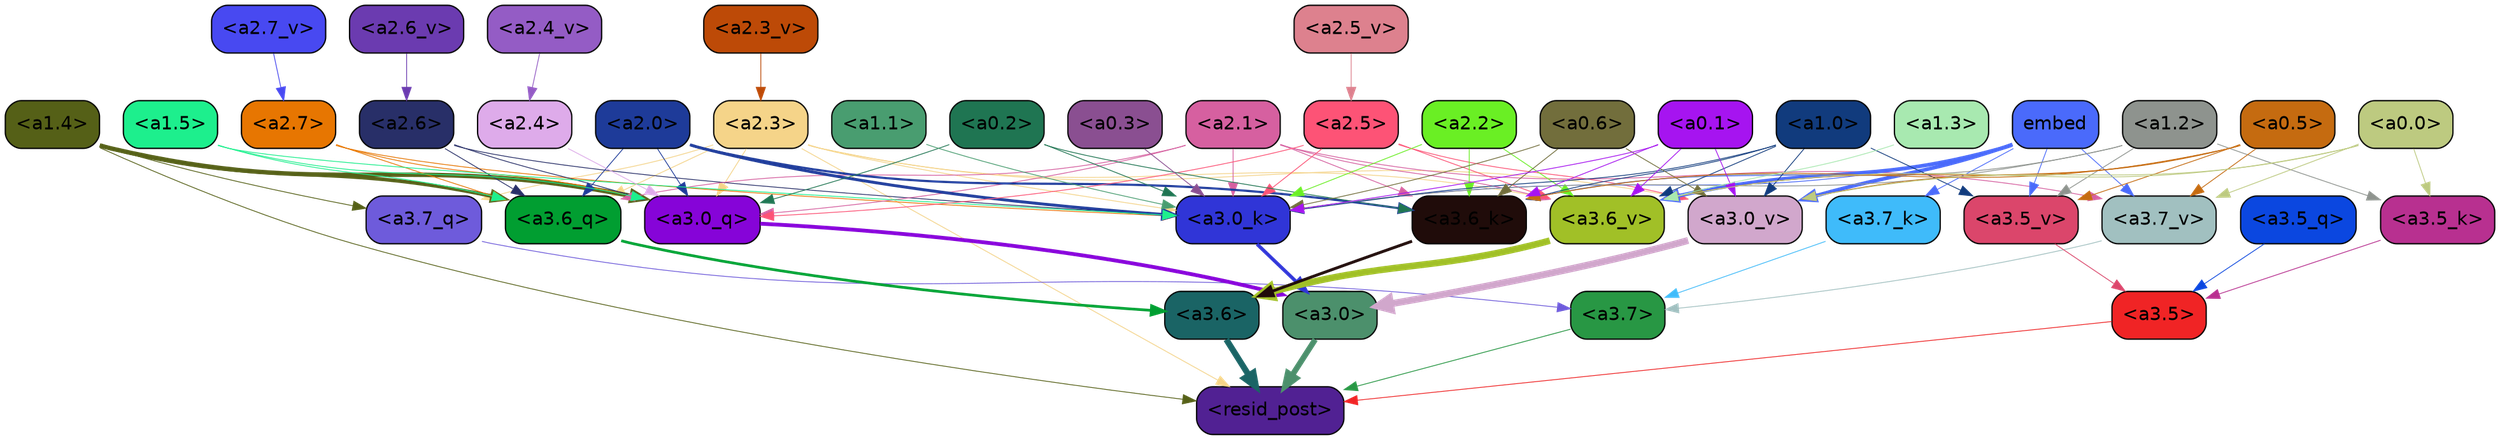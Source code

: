 strict digraph "" {
	graph [bgcolor=transparent,
		layout=dot,
		overlap=false,
		splines=true
	];
	"<a3.7>"	[color=black,
		fillcolor="#289744",
		fontname=Helvetica,
		shape=box,
		style="filled, rounded"];
	"<resid_post>"	[color=black,
		fillcolor="#512193",
		fontname=Helvetica,
		shape=box,
		style="filled, rounded"];
	"<a3.7>" -> "<resid_post>"	[color="#289744",
		penwidth=0.6239100098609924];
	"<a3.6>"	[color=black,
		fillcolor="#1a6465",
		fontname=Helvetica,
		shape=box,
		style="filled, rounded"];
	"<a3.6>" -> "<resid_post>"	[color="#1a6465",
		penwidth=4.569062113761902];
	"<a3.5>"	[color=black,
		fillcolor="#f02425",
		fontname=Helvetica,
		shape=box,
		style="filled, rounded"];
	"<a3.5>" -> "<resid_post>"	[color="#f02425",
		penwidth=0.6];
	"<a3.0>"	[color=black,
		fillcolor="#4c906c",
		fontname=Helvetica,
		shape=box,
		style="filled, rounded"];
	"<a3.0>" -> "<resid_post>"	[color="#4c906c",
		penwidth=4.283544182777405];
	"<a2.3>"	[color=black,
		fillcolor="#f5d489",
		fontname=Helvetica,
		shape=box,
		style="filled, rounded"];
	"<a2.3>" -> "<resid_post>"	[color="#f5d489",
		penwidth=0.6];
	"<a3.7_q>"	[color=black,
		fillcolor="#6e5bdb",
		fontname=Helvetica,
		shape=box,
		style="filled, rounded"];
	"<a2.3>" -> "<a3.7_q>"	[color="#f5d489",
		penwidth=0.6];
	"<a3.6_q>"	[color=black,
		fillcolor="#019e31",
		fontname=Helvetica,
		shape=box,
		style="filled, rounded"];
	"<a2.3>" -> "<a3.6_q>"	[color="#f5d489",
		penwidth=0.6];
	"<a3.0_q>"	[color=black,
		fillcolor="#8604d8",
		fontname=Helvetica,
		shape=box,
		style="filled, rounded"];
	"<a2.3>" -> "<a3.0_q>"	[color="#f5d489",
		penwidth=0.6];
	"<a3.0_k>"	[color=black,
		fillcolor="#3035d7",
		fontname=Helvetica,
		shape=box,
		style="filled, rounded"];
	"<a2.3>" -> "<a3.0_k>"	[color="#f5d489",
		penwidth=0.6];
	"<a3.6_v>"	[color=black,
		fillcolor="#a1c027",
		fontname=Helvetica,
		shape=box,
		style="filled, rounded"];
	"<a2.3>" -> "<a3.6_v>"	[color="#f5d489",
		penwidth=0.6];
	"<a3.0_v>"	[color=black,
		fillcolor="#d1a7cc",
		fontname=Helvetica,
		shape=box,
		style="filled, rounded"];
	"<a2.3>" -> "<a3.0_v>"	[color="#f5d489",
		penwidth=0.6];
	"<a1.4>"	[color=black,
		fillcolor="#556017",
		fontname=Helvetica,
		shape=box,
		style="filled, rounded"];
	"<a1.4>" -> "<resid_post>"	[color="#556017",
		penwidth=0.6];
	"<a1.4>" -> "<a3.7_q>"	[color="#556017",
		penwidth=0.6];
	"<a1.4>" -> "<a3.6_q>"	[color="#556017",
		penwidth=2.6908124685287476];
	"<a1.4>" -> "<a3.0_q>"	[color="#556017",
		penwidth=3.32076895236969];
	"<a3.7_q>" -> "<a3.7>"	[color="#6e5bdb",
		penwidth=0.6];
	"<a3.6_q>" -> "<a3.6>"	[color="#019e31",
		penwidth=2.03758105635643];
	"<a3.5_q>"	[color=black,
		fillcolor="#0b47e0",
		fontname=Helvetica,
		shape=box,
		style="filled, rounded"];
	"<a3.5_q>" -> "<a3.5>"	[color="#0b47e0",
		penwidth=0.6];
	"<a3.0_q>" -> "<a3.0>"	[color="#8604d8",
		penwidth=2.8638100624084473];
	"<a3.7_k>"	[color=black,
		fillcolor="#3fbbfa",
		fontname=Helvetica,
		shape=box,
		style="filled, rounded"];
	"<a3.7_k>" -> "<a3.7>"	[color="#3fbbfa",
		penwidth=0.6];
	"<a3.6_k>"	[color=black,
		fillcolor="#200c0a",
		fontname=Helvetica,
		shape=box,
		style="filled, rounded"];
	"<a3.6_k>" -> "<a3.6>"	[color="#200c0a",
		penwidth=2.174198240041733];
	"<a3.5_k>"	[color=black,
		fillcolor="#b83090",
		fontname=Helvetica,
		shape=box,
		style="filled, rounded"];
	"<a3.5_k>" -> "<a3.5>"	[color="#b83090",
		penwidth=0.6];
	"<a3.0_k>" -> "<a3.0>"	[color="#3035d7",
		penwidth=2.6274144649505615];
	"<a3.7_v>"	[color=black,
		fillcolor="#a1c0c0",
		fontname=Helvetica,
		shape=box,
		style="filled, rounded"];
	"<a3.7_v>" -> "<a3.7>"	[color="#a1c0c0",
		penwidth=0.6];
	"<a3.6_v>" -> "<a3.6>"	[color="#a1c027",
		penwidth=5.002329230308533];
	"<a3.5_v>"	[color=black,
		fillcolor="#db466b",
		fontname=Helvetica,
		shape=box,
		style="filled, rounded"];
	"<a3.5_v>" -> "<a3.5>"	[color="#db466b",
		penwidth=0.6];
	"<a3.0_v>" -> "<a3.0>"	[color="#d1a7cc",
		penwidth=5.188832879066467];
	"<a2.7>"	[color=black,
		fillcolor="#e77601",
		fontname=Helvetica,
		shape=box,
		style="filled, rounded"];
	"<a2.7>" -> "<a3.6_q>"	[color="#e77601",
		penwidth=0.6];
	"<a2.7>" -> "<a3.0_q>"	[color="#e77601",
		penwidth=0.6];
	"<a2.7>" -> "<a3.0_k>"	[color="#e77601",
		penwidth=0.6];
	"<a2.6>"	[color=black,
		fillcolor="#282f68",
		fontname=Helvetica,
		shape=box,
		style="filled, rounded"];
	"<a2.6>" -> "<a3.6_q>"	[color="#282f68",
		penwidth=0.6];
	"<a2.6>" -> "<a3.0_q>"	[color="#282f68",
		penwidth=0.6];
	"<a2.6>" -> "<a3.0_k>"	[color="#282f68",
		penwidth=0.6];
	"<a2.1>"	[color=black,
		fillcolor="#d660a0",
		fontname=Helvetica,
		shape=box,
		style="filled, rounded"];
	"<a2.1>" -> "<a3.6_q>"	[color="#d660a0",
		penwidth=0.6];
	"<a2.1>" -> "<a3.0_q>"	[color="#d660a0",
		penwidth=0.6];
	"<a2.1>" -> "<a3.6_k>"	[color="#d660a0",
		penwidth=0.6];
	"<a2.1>" -> "<a3.0_k>"	[color="#d660a0",
		penwidth=0.6];
	"<a2.1>" -> "<a3.7_v>"	[color="#d660a0",
		penwidth=0.6];
	"<a2.1>" -> "<a3.6_v>"	[color="#d660a0",
		penwidth=0.6];
	"<a2.0>"	[color=black,
		fillcolor="#1e3b99",
		fontname=Helvetica,
		shape=box,
		style="filled, rounded"];
	"<a2.0>" -> "<a3.6_q>"	[color="#1e3b99",
		penwidth=0.6];
	"<a2.0>" -> "<a3.0_q>"	[color="#1e3b99",
		penwidth=0.6];
	"<a2.0>" -> "<a3.6_k>"	[color="#1e3b99",
		penwidth=1.6254686117172241];
	"<a2.0>" -> "<a3.0_k>"	[color="#1e3b99",
		penwidth=2.182972814887762];
	"<a1.5>"	[color=black,
		fillcolor="#1def8d",
		fontname=Helvetica,
		shape=box,
		style="filled, rounded"];
	"<a1.5>" -> "<a3.6_q>"	[color="#1def8d",
		penwidth=0.6];
	"<a1.5>" -> "<a3.0_q>"	[color="#1def8d",
		penwidth=0.6];
	"<a1.5>" -> "<a3.0_k>"	[color="#1def8d",
		penwidth=0.6];
	"<a2.5>"	[color=black,
		fillcolor="#fd5376",
		fontname=Helvetica,
		shape=box,
		style="filled, rounded"];
	"<a2.5>" -> "<a3.0_q>"	[color="#fd5376",
		penwidth=0.6];
	"<a2.5>" -> "<a3.0_k>"	[color="#fd5376",
		penwidth=0.6];
	"<a2.5>" -> "<a3.6_v>"	[color="#fd5376",
		penwidth=0.6];
	"<a2.5>" -> "<a3.0_v>"	[color="#fd5376",
		penwidth=0.6];
	"<a2.4>"	[color=black,
		fillcolor="#deabea",
		fontname=Helvetica,
		shape=box,
		style="filled, rounded"];
	"<a2.4>" -> "<a3.0_q>"	[color="#deabea",
		penwidth=0.6];
	"<a0.2>"	[color=black,
		fillcolor="#1f7552",
		fontname=Helvetica,
		shape=box,
		style="filled, rounded"];
	"<a0.2>" -> "<a3.0_q>"	[color="#1f7552",
		penwidth=0.6];
	"<a0.2>" -> "<a3.6_k>"	[color="#1f7552",
		penwidth=0.6];
	"<a0.2>" -> "<a3.0_k>"	[color="#1f7552",
		penwidth=0.6];
	embed	[color=black,
		fillcolor="#4a6afb",
		fontname=Helvetica,
		shape=box,
		style="filled, rounded"];
	embed -> "<a3.7_k>"	[color="#4a6afb",
		penwidth=0.6];
	embed -> "<a3.6_k>"	[color="#4a6afb",
		penwidth=0.6];
	embed -> "<a3.0_k>"	[color="#4a6afb",
		penwidth=0.6];
	embed -> "<a3.7_v>"	[color="#4a6afb",
		penwidth=0.6];
	embed -> "<a3.6_v>"	[color="#4a6afb",
		penwidth=2.809220314025879];
	embed -> "<a3.5_v>"	[color="#4a6afb",
		penwidth=0.6];
	embed -> "<a3.0_v>"	[color="#4a6afb",
		penwidth=2.754121422767639];
	"<a2.2>"	[color=black,
		fillcolor="#6aef24",
		fontname=Helvetica,
		shape=box,
		style="filled, rounded"];
	"<a2.2>" -> "<a3.6_k>"	[color="#6aef24",
		penwidth=0.6];
	"<a2.2>" -> "<a3.0_k>"	[color="#6aef24",
		penwidth=0.6065438985824585];
	"<a2.2>" -> "<a3.6_v>"	[color="#6aef24",
		penwidth=0.6];
	"<a1.2>"	[color=black,
		fillcolor="#8e938e",
		fontname=Helvetica,
		shape=box,
		style="filled, rounded"];
	"<a1.2>" -> "<a3.6_k>"	[color="#8e938e",
		penwidth=0.6];
	"<a1.2>" -> "<a3.5_k>"	[color="#8e938e",
		penwidth=0.6];
	"<a1.2>" -> "<a3.0_k>"	[color="#8e938e",
		penwidth=0.6];
	"<a1.2>" -> "<a3.5_v>"	[color="#8e938e",
		penwidth=0.6];
	"<a1.0>"	[color=black,
		fillcolor="#113b7d",
		fontname=Helvetica,
		shape=box,
		style="filled, rounded"];
	"<a1.0>" -> "<a3.6_k>"	[color="#113b7d",
		penwidth=0.6];
	"<a1.0>" -> "<a3.0_k>"	[color="#113b7d",
		penwidth=0.6];
	"<a1.0>" -> "<a3.6_v>"	[color="#113b7d",
		penwidth=0.6];
	"<a1.0>" -> "<a3.5_v>"	[color="#113b7d",
		penwidth=0.6];
	"<a1.0>" -> "<a3.0_v>"	[color="#113b7d",
		penwidth=0.6];
	"<a0.6>"	[color=black,
		fillcolor="#726e3c",
		fontname=Helvetica,
		shape=box,
		style="filled, rounded"];
	"<a0.6>" -> "<a3.6_k>"	[color="#726e3c",
		penwidth=0.6];
	"<a0.6>" -> "<a3.0_k>"	[color="#726e3c",
		penwidth=0.6];
	"<a0.6>" -> "<a3.0_v>"	[color="#726e3c",
		penwidth=0.6];
	"<a0.5>"	[color=black,
		fillcolor="#c56b10",
		fontname=Helvetica,
		shape=box,
		style="filled, rounded"];
	"<a0.5>" -> "<a3.6_k>"	[color="#c56b10",
		penwidth=0.6];
	"<a0.5>" -> "<a3.7_v>"	[color="#c56b10",
		penwidth=0.6];
	"<a0.5>" -> "<a3.6_v>"	[color="#c56b10",
		penwidth=0.6];
	"<a0.5>" -> "<a3.5_v>"	[color="#c56b10",
		penwidth=0.6];
	"<a0.5>" -> "<a3.0_v>"	[color="#c56b10",
		penwidth=0.6120390892028809];
	"<a0.1>"	[color=black,
		fillcolor="#a614f0",
		fontname=Helvetica,
		shape=box,
		style="filled, rounded"];
	"<a0.1>" -> "<a3.6_k>"	[color="#a614f0",
		penwidth=0.6];
	"<a0.1>" -> "<a3.0_k>"	[color="#a614f0",
		penwidth=0.6];
	"<a0.1>" -> "<a3.6_v>"	[color="#a614f0",
		penwidth=0.6];
	"<a0.1>" -> "<a3.0_v>"	[color="#a614f0",
		penwidth=0.6];
	"<a0.0>"	[color=black,
		fillcolor="#bdca80",
		fontname=Helvetica,
		shape=box,
		style="filled, rounded"];
	"<a0.0>" -> "<a3.5_k>"	[color="#bdca80",
		penwidth=0.6];
	"<a0.0>" -> "<a3.7_v>"	[color="#bdca80",
		penwidth=0.6];
	"<a0.0>" -> "<a3.6_v>"	[color="#bdca80",
		penwidth=0.6];
	"<a0.0>" -> "<a3.0_v>"	[color="#bdca80",
		penwidth=0.6];
	"<a1.1>"	[color=black,
		fillcolor="#499d70",
		fontname=Helvetica,
		shape=box,
		style="filled, rounded"];
	"<a1.1>" -> "<a3.0_k>"	[color="#499d70",
		penwidth=0.6];
	"<a0.3>"	[color=black,
		fillcolor="#8a4f91",
		fontname=Helvetica,
		shape=box,
		style="filled, rounded"];
	"<a0.3>" -> "<a3.0_k>"	[color="#8a4f91",
		penwidth=0.6];
	"<a1.3>"	[color=black,
		fillcolor="#a8e9b0",
		fontname=Helvetica,
		shape=box,
		style="filled, rounded"];
	"<a1.3>" -> "<a3.6_v>"	[color="#a8e9b0",
		penwidth=0.6];
	"<a2.7_v>"	[color=black,
		fillcolor="#4849f1",
		fontname=Helvetica,
		shape=box,
		style="filled, rounded"];
	"<a2.7_v>" -> "<a2.7>"	[color="#4849f1",
		penwidth=0.6];
	"<a2.6_v>"	[color=black,
		fillcolor="#6b3bb0",
		fontname=Helvetica,
		shape=box,
		style="filled, rounded"];
	"<a2.6_v>" -> "<a2.6>"	[color="#6b3bb0",
		penwidth=0.6];
	"<a2.5_v>"	[color=black,
		fillcolor="#dd818e",
		fontname=Helvetica,
		shape=box,
		style="filled, rounded"];
	"<a2.5_v>" -> "<a2.5>"	[color="#dd818e",
		penwidth=0.6];
	"<a2.4_v>"	[color=black,
		fillcolor="#945cc5",
		fontname=Helvetica,
		shape=box,
		style="filled, rounded"];
	"<a2.4_v>" -> "<a2.4>"	[color="#945cc5",
		penwidth=0.6];
	"<a2.3_v>"	[color=black,
		fillcolor="#bd4a07",
		fontname=Helvetica,
		shape=box,
		style="filled, rounded"];
	"<a2.3_v>" -> "<a2.3>"	[color="#bd4a07",
		penwidth=0.6];
}
